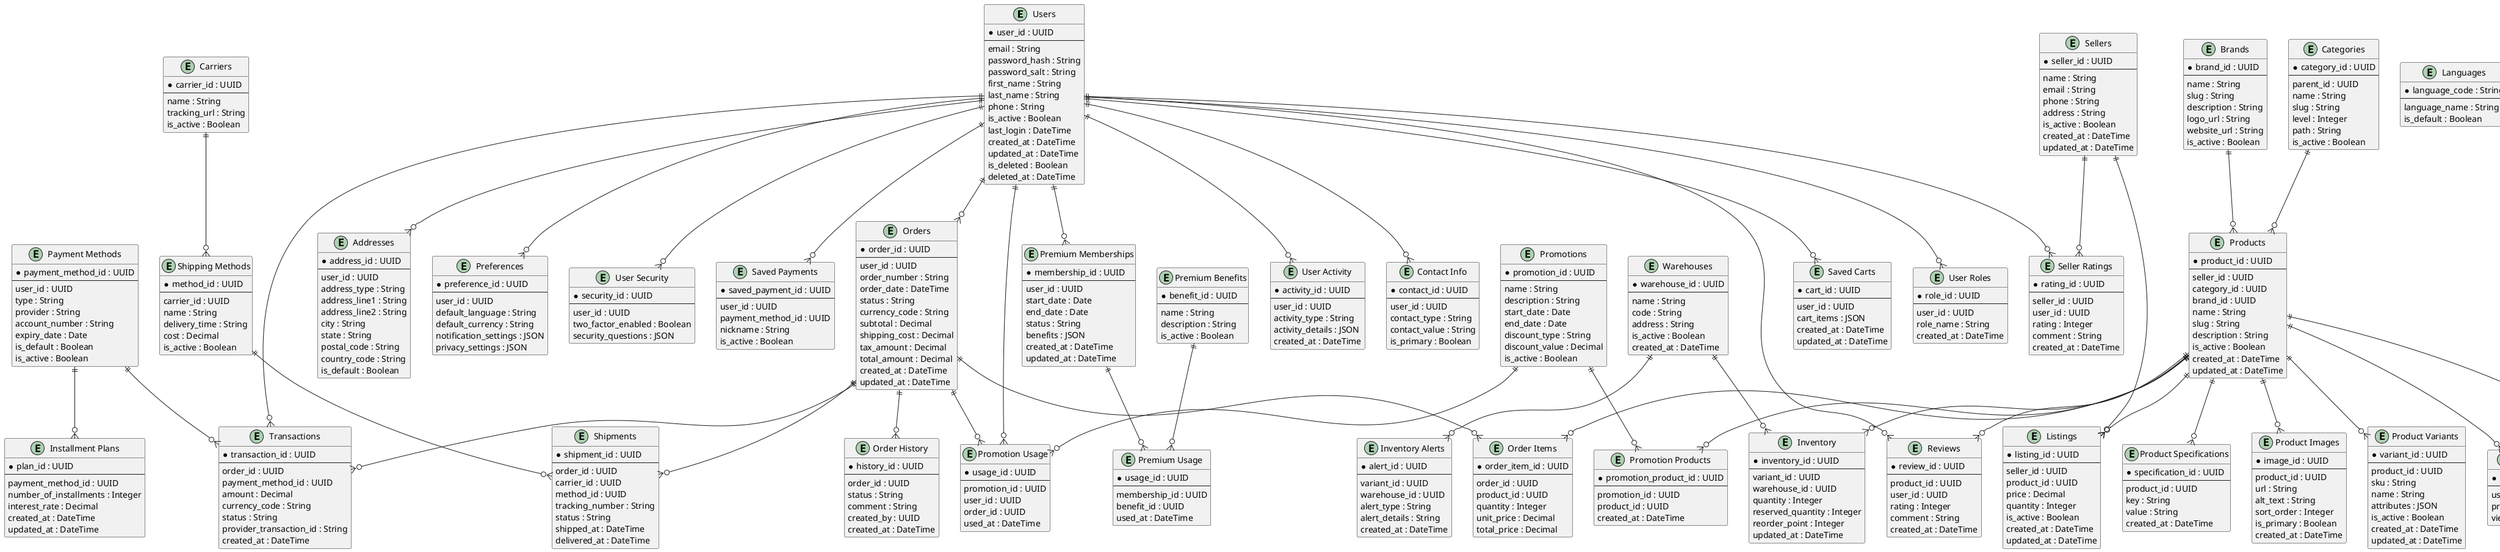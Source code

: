 @startuml hepsiburada_diagram

entity "Users" as users {
  *user_id : UUID
  --
  email : String
  password_hash : String
  password_salt : String
  first_name : String
  last_name : String
  phone : String
  is_active : Boolean
  last_login : DateTime
  created_at : DateTime
  updated_at : DateTime
  is_deleted : Boolean
  deleted_at : DateTime
}

entity "Contact Info" as contact_info {
  *contact_id : UUID
  --
  user_id : UUID
  contact_type : String
  contact_value : String
  is_primary : Boolean
}

entity "Saved Carts" as saved_carts {
  *cart_id : UUID
  --
  user_id : UUID
  cart_items : JSON
  created_at : DateTime
  updated_at : DateTime
}

entity "User Roles" as user_roles {
  *role_id : UUID
  --
  user_id : UUID
  role_name : String
  created_at : DateTime
}

entity "Addresses" as addresses {
  *address_id : UUID
  --
  user_id : UUID
  address_type : String
  address_line1 : String
  address_line2 : String
  city : String
  state : String
  postal_code : String
  country_code : String
  is_default : Boolean
}

entity "Preferences" as preferences {
  *preference_id : UUID
  --
  user_id : UUID
  default_language : String
  default_currency : String
  notification_settings : JSON
  privacy_settings : JSON
}

entity "User Security" as user_security {
  *security_id : UUID
  --
  user_id : UUID
  two_factor_enabled : Boolean
  security_questions : JSON
}

entity "Languages" as languages {
  *language_code : String
  --
  language_name : String
  is_default : Boolean
}

entity "Saved Payments" as saved_payments {
  *saved_payment_id : UUID
  --
  user_id : UUID
  payment_method_id : UUID
  nickname : String
  is_active : Boolean
}

entity "Categories" as categories {
  *category_id : UUID
  --
  parent_id : UUID
  name : String
  slug : String
  level : Integer
  path : String
  is_active : Boolean
}

entity "Brands" as brands {
  *brand_id : UUID
  --
  name : String
  slug : String
  description : String
  logo_url : String
  website_url : String
  is_active : Boolean
}

entity "Products" as products {
  *product_id : UUID
  --
  seller_id : UUID
  category_id : UUID
  brand_id : UUID
  name : String
  slug : String
  description : String
  is_active : Boolean
  created_at : DateTime
  updated_at : DateTime
}

entity "Product Specifications" as product_specifications {
  *specification_id : UUID
  --
  product_id : UUID
  key : String
  value : String
  created_at : DateTime
}

entity "Product Images" as product_images {
  *image_id : UUID
  --
  product_id : UUID
  url : String
  alt_text : String
  sort_order : Integer
  is_primary : Boolean
  created_at : DateTime
}

entity "Product Variants" as product_variants {
  *variant_id : UUID
  --
  product_id : UUID
  sku : String
  name : String
  attributes : JSON
  is_active : Boolean
  created_at : DateTime
  updated_at : DateTime
}

entity "Warehouses" as warehouses {
  *warehouse_id : UUID
  --
  name : String
  code : String
  address : String
  is_active : Boolean
  created_at : DateTime
}

entity "Inventory" as inventory {
  *inventory_id : UUID
  --
  variant_id : UUID
  warehouse_id : UUID
  quantity : Integer
  reserved_quantity : Integer
  reorder_point : Integer
  updated_at : DateTime
}

entity "Reviews" as reviews {
  *review_id : UUID
  --
  product_id : UUID
  user_id : UUID
  rating : Integer
  comment : String
  created_at : DateTime
}

entity "Inventory Alerts" as inventory_alerts {
  *alert_id : UUID
  --
  variant_id : UUID
  warehouse_id : UUID
  alert_type : String
  alert_details : String
  created_at : DateTime
}

entity "Orders" as orders {
  *order_id : UUID
  --
  user_id : UUID
  order_number : String
  order_date : DateTime
  status : String
  currency_code : String
  subtotal : Decimal
  shipping_cost : Decimal
  tax_amount : Decimal
  total_amount : Decimal
  created_at : DateTime
  updated_at : DateTime
}

entity "Order Items" as order_items {
  *order_item_id : UUID
  --
  order_id : UUID
  product_id : UUID
  quantity : Integer
  unit_price : Decimal
  total_price : Decimal
}

entity "Order History" as order_history {
  *history_id : UUID
  --
  order_id : UUID
  status : String
  comment : String
  created_by : UUID
  created_at : DateTime
}

entity "Payment Methods" as payment_methods {
  *payment_method_id : UUID
  --
  user_id : UUID
  type : String
  provider : String
  account_number : String
  expiry_date : Date
  is_default : Boolean
  is_active : Boolean
}

entity "Transactions" as transactions {
  *transaction_id : UUID
  --
  order_id : UUID
  payment_method_id : UUID
  amount : Decimal
  currency_code : String
  status : String
  provider_transaction_id : String
  created_at : DateTime
}

entity "Installment Plans" as installment_plans {
  *plan_id : UUID
  --
  payment_method_id : UUID
  number_of_installments : Integer
  interest_rate : Decimal
  created_at : DateTime
  updated_at : DateTime
}

entity "Carriers" as carriers {
  *carrier_id : UUID
  --
  name : String
  tracking_url : String
  is_active : Boolean
}

entity "Shipping Methods" as shipping_methods {
  *method_id : UUID
  --
  carrier_id : UUID
  name : String
  delivery_time : String
  cost : Decimal
  is_active : Boolean
}

entity "Shipments" as shipments {
  *shipment_id : UUID
  --
  order_id : UUID
  carrier_id : UUID
  method_id : UUID
  tracking_number : String
  status : String
  shipped_at : DateTime
  delivered_at : DateTime
}

entity "User Activity" as user_activity {
  *activity_id : UUID
  --
  user_id : UUID
  activity_type : String
  activity_details : JSON
  created_at : DateTime
}

entity "Product Views" as product_views {
  *view_id : UUID
  --
  user_id : UUID
  product_id : UUID
  viewed_at : DateTime
}

entity "Sales Performance" as sales_performance {
  *performance_id : UUID
  --
  product_id : UUID
  category_id : UUID
  sales_date : Date
  units_sold : Integer
  total_revenue : Decimal
  created_at : DateTime
}

entity "Sellers" as sellers {
  *seller_id : UUID
  --
  name : String
  email : String
  phone : String
  address : String
  is_active : Boolean
  created_at : DateTime
  updated_at : DateTime
}

entity "Seller Ratings" as seller_ratings {
  *rating_id : UUID
  --
  seller_id : UUID
  user_id : UUID
  rating : Integer
  comment : String
  created_at : DateTime
}

entity "Listings" as listings {
  *listing_id : UUID
  --
  seller_id : UUID
  product_id : UUID
  price : Decimal
  quantity : Integer
  is_active : Boolean
  created_at : DateTime
  updated_at : DateTime
}

entity "Promotions" as promotions {
  *promotion_id : UUID
  --
  name : String
  description : String
  start_date : Date
  end_date : Date
  discount_type : String
  discount_value : Decimal
  is_active : Boolean
}

entity "Promotion Products" as promotion_products {
  *promotion_product_id : UUID
  --
  promotion_id : UUID
  product_id : UUID
  created_at : DateTime
}

entity "Promotion Usage" as promotion_usage {
  *usage_id : UUID
  --
  promotion_id : UUID
  user_id : UUID
  order_id : UUID
  used_at : DateTime
}

entity "Premium Memberships" as premium_memberships {
  *membership_id : UUID
  --
  user_id : UUID
  start_date : Date
  end_date : Date
  status : String
  benefits : JSON
  created_at : DateTime
  updated_at : DateTime
}

entity "Premium Benefits" as premium_benefits {
  *benefit_id : UUID
  --
  name : String
  description : String
  is_active : Boolean
}

entity "Premium Usage" as premium_usage {
  *usage_id : UUID
  --
  membership_id : UUID
  benefit_id : UUID
  used_at : DateTime
}

users ||--o{ contact_info
users ||--o{ saved_carts
users ||--o{ user_roles
users ||--o{ addresses
users ||--o{ preferences
users ||--o{ user_security
users ||--o{ saved_payments
users ||--o{ user_activity
users ||--o{ reviews
users ||--o{ orders
users ||--o{ transactions
users ||--o{ seller_ratings
users ||--o{ promotion_usage
users ||--o{ premium_memberships

products ||--o{ product_specifications
products ||--o{ product_images
products ||--o{ product_variants
products ||--o{ inventory
products ||--o{ reviews
products ||--o{ order_items
products ||--o{ product_views
products ||--o{ sales_performance
products ||--o{ listings
products ||--o{ promotion_products

orders ||--o{ order_items
orders ||--o{ order_history
orders ||--o{ shipments
orders ||--o{ transactions
orders ||--o{ promotion_usage

sellers ||--o{ listings
sellers ||--o{ seller_ratings

categories ||--o{ products
brands ||--o{ products
warehouses ||--o{ inventory
warehouses ||--o{ inventory_alerts

carriers ||--o{ shipping_methods
shipping_methods ||--o{ shipments

payment_methods ||--o{ transactions
payment_methods ||--o{ installment_plans

promotions ||--o{ promotion_products
promotions ||--o{ promotion_usage

premium_memberships ||--o{ premium_usage
premium_benefits ||--o{ premium_usage

@enduml